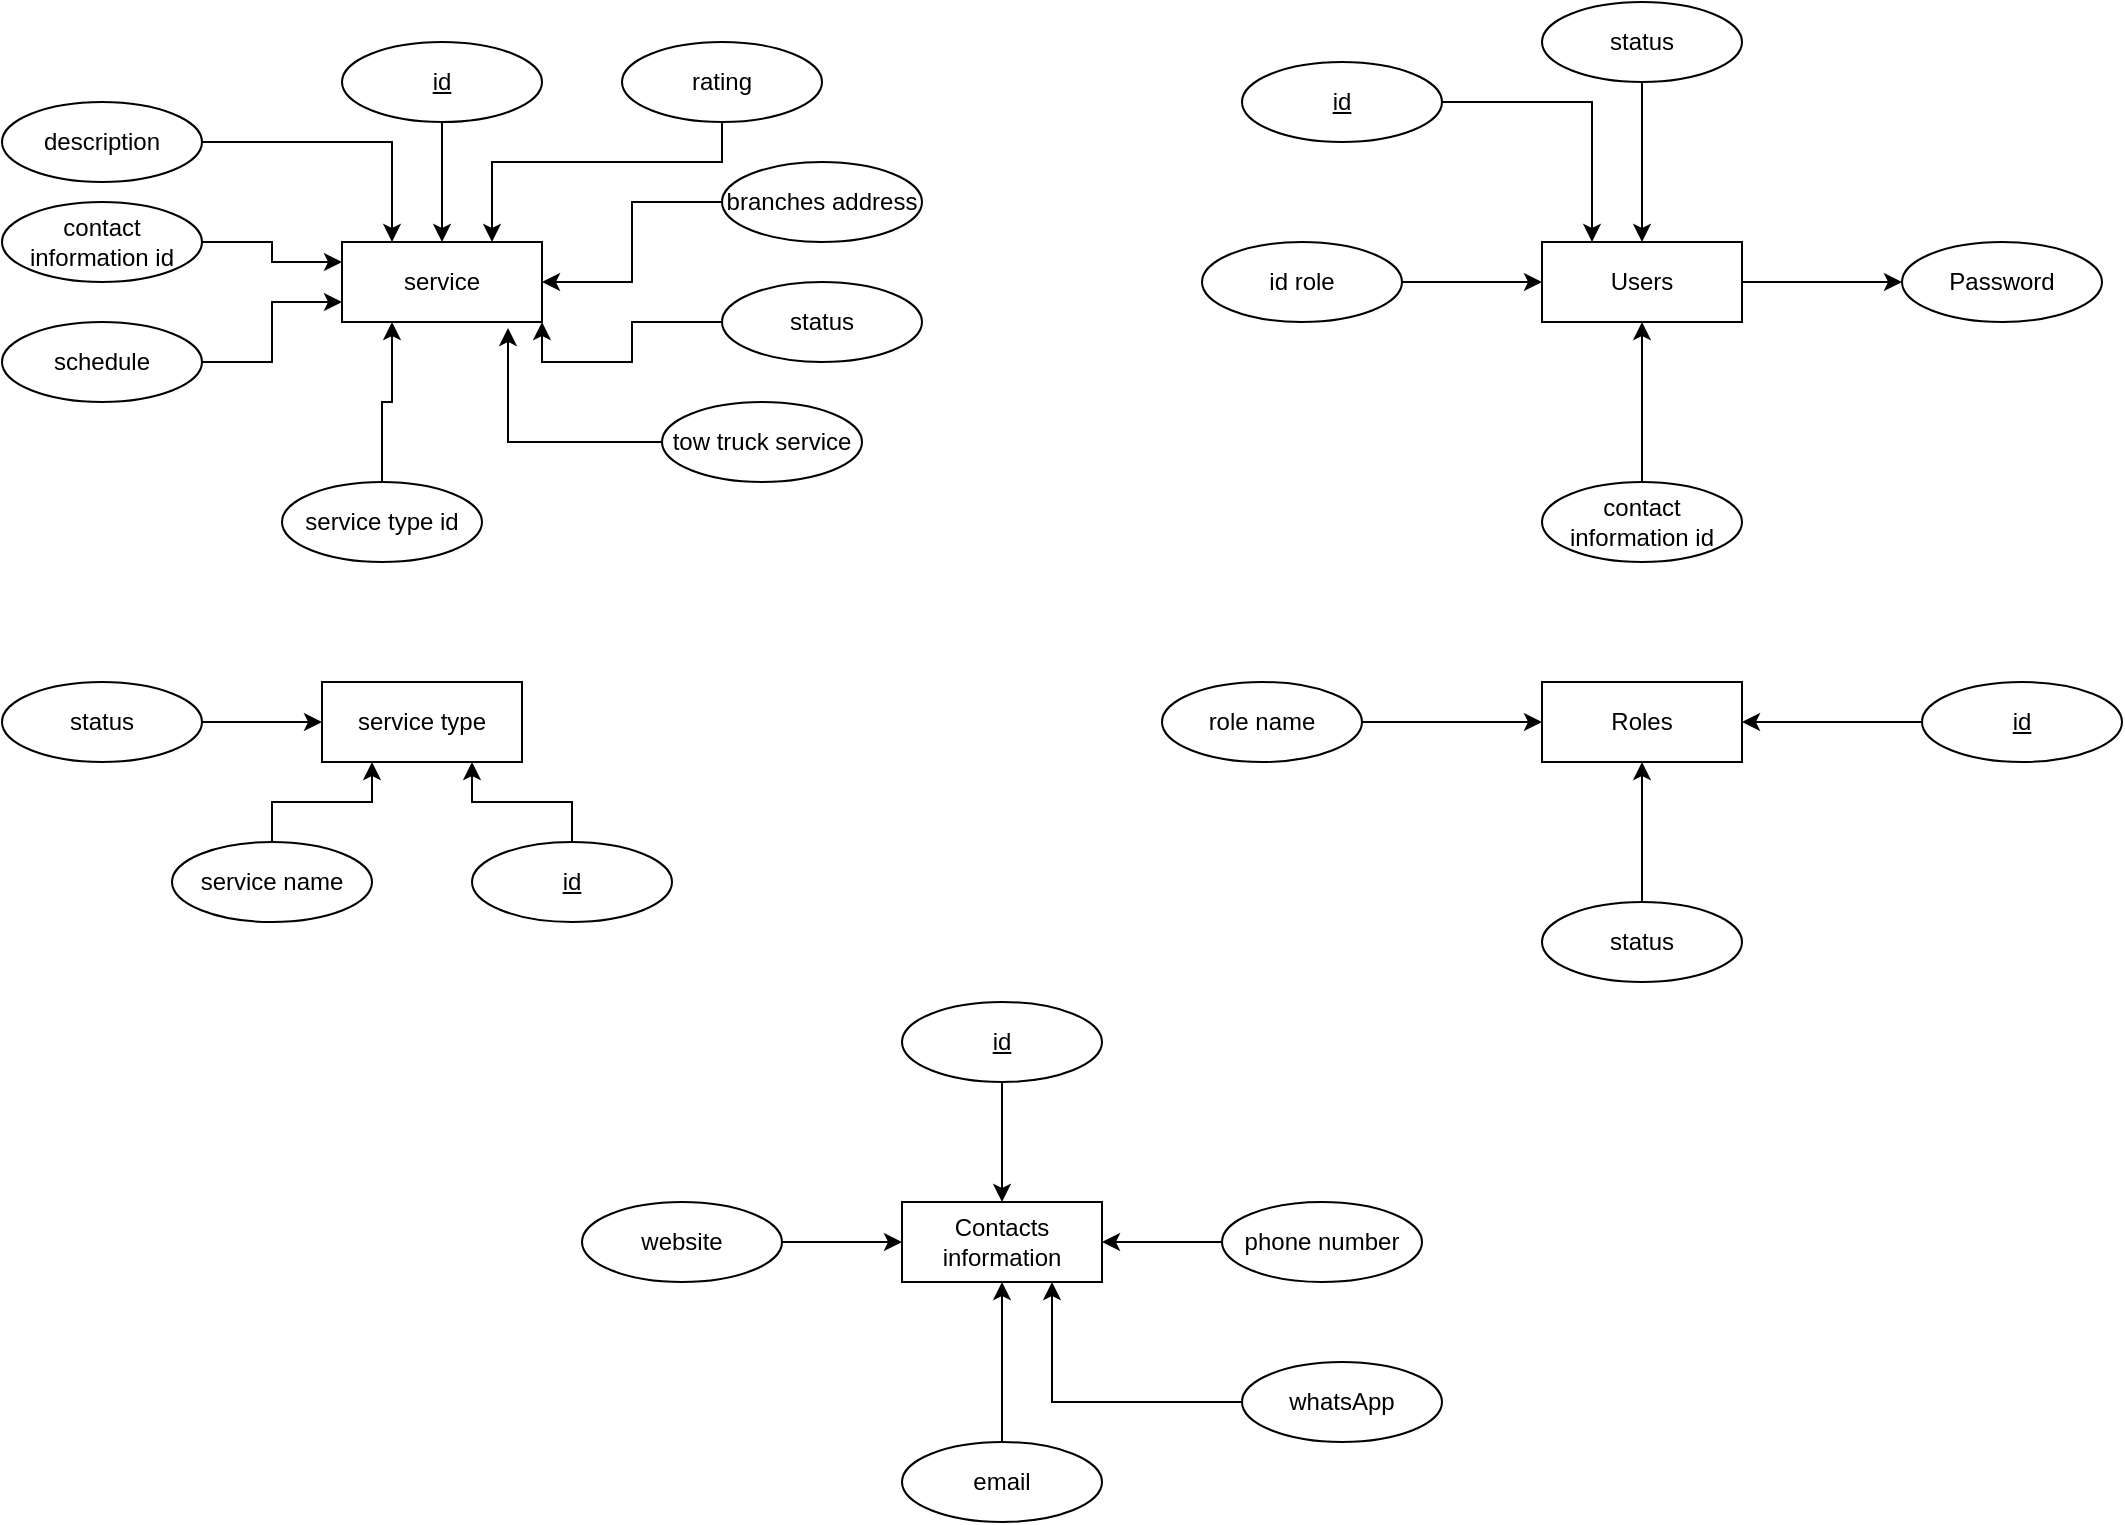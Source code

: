 <mxfile version="21.6.8" type="github">
  <diagram name="Page-1" id="4ZnNFXyoEZe7LMFONqr0">
    <mxGraphModel dx="1035" dy="662" grid="1" gridSize="10" guides="1" tooltips="1" connect="1" arrows="1" fold="1" page="1" pageScale="1" pageWidth="850" pageHeight="1100" math="0" shadow="0">
      <root>
        <mxCell id="0" />
        <mxCell id="1" parent="0" />
        <mxCell id="6k_cG2A3B_EXTdvcoZ3U-2" value="service" style="whiteSpace=wrap;html=1;align=center;" parent="1" vertex="1">
          <mxGeometry x="320" y="200" width="100" height="40" as="geometry" />
        </mxCell>
        <mxCell id="6k_cG2A3B_EXTdvcoZ3U-3" value="" style="line;strokeWidth=1;rotatable=0;dashed=0;labelPosition=right;align=left;verticalAlign=middle;spacingTop=0;spacingLeft=6;points=[];portConstraint=eastwest;" parent="1" vertex="1">
          <mxGeometry x="360" y="300" width="80" as="geometry" />
        </mxCell>
        <mxCell id="6k_cG2A3B_EXTdvcoZ3U-7" style="edgeStyle=orthogonalEdgeStyle;rounded=0;orthogonalLoop=1;jettySize=auto;html=1;entryX=1;entryY=0.5;entryDx=0;entryDy=0;" parent="1" source="6k_cG2A3B_EXTdvcoZ3U-6" target="6k_cG2A3B_EXTdvcoZ3U-2" edge="1">
          <mxGeometry relative="1" as="geometry" />
        </mxCell>
        <mxCell id="6k_cG2A3B_EXTdvcoZ3U-6" value="branches address" style="ellipse;whiteSpace=wrap;html=1;align=center;" parent="1" vertex="1">
          <mxGeometry x="510" y="160" width="100" height="40" as="geometry" />
        </mxCell>
        <mxCell id="6k_cG2A3B_EXTdvcoZ3U-9" style="edgeStyle=orthogonalEdgeStyle;rounded=0;orthogonalLoop=1;jettySize=auto;html=1;" parent="1" source="6k_cG2A3B_EXTdvcoZ3U-8" target="6k_cG2A3B_EXTdvcoZ3U-2" edge="1">
          <mxGeometry relative="1" as="geometry" />
        </mxCell>
        <mxCell id="6k_cG2A3B_EXTdvcoZ3U-8" value="id" style="ellipse;whiteSpace=wrap;html=1;align=center;fontStyle=4;" parent="1" vertex="1">
          <mxGeometry x="320" y="100" width="100" height="40" as="geometry" />
        </mxCell>
        <mxCell id="6k_cG2A3B_EXTdvcoZ3U-12" style="edgeStyle=orthogonalEdgeStyle;rounded=0;orthogonalLoop=1;jettySize=auto;html=1;entryX=0.75;entryY=0;entryDx=0;entryDy=0;exitX=0;exitY=0.5;exitDx=0;exitDy=0;" parent="1" source="6k_cG2A3B_EXTdvcoZ3U-10" target="6k_cG2A3B_EXTdvcoZ3U-2" edge="1">
          <mxGeometry relative="1" as="geometry">
            <Array as="points">
              <mxPoint x="510" y="160" />
              <mxPoint x="395" y="160" />
            </Array>
          </mxGeometry>
        </mxCell>
        <mxCell id="6k_cG2A3B_EXTdvcoZ3U-10" value="rating" style="ellipse;whiteSpace=wrap;html=1;align=center;" parent="1" vertex="1">
          <mxGeometry x="460" y="100" width="100" height="40" as="geometry" />
        </mxCell>
        <mxCell id="6k_cG2A3B_EXTdvcoZ3U-14" style="edgeStyle=orthogonalEdgeStyle;rounded=0;orthogonalLoop=1;jettySize=auto;html=1;entryX=0;entryY=0.75;entryDx=0;entryDy=0;" parent="1" source="6k_cG2A3B_EXTdvcoZ3U-13" target="6k_cG2A3B_EXTdvcoZ3U-2" edge="1">
          <mxGeometry relative="1" as="geometry" />
        </mxCell>
        <mxCell id="6k_cG2A3B_EXTdvcoZ3U-13" value="schedule" style="ellipse;whiteSpace=wrap;html=1;align=center;" parent="1" vertex="1">
          <mxGeometry x="150" y="240" width="100" height="40" as="geometry" />
        </mxCell>
        <mxCell id="6k_cG2A3B_EXTdvcoZ3U-16" style="edgeStyle=orthogonalEdgeStyle;rounded=0;orthogonalLoop=1;jettySize=auto;html=1;entryX=0;entryY=0.25;entryDx=0;entryDy=0;" parent="1" source="6k_cG2A3B_EXTdvcoZ3U-15" target="6k_cG2A3B_EXTdvcoZ3U-2" edge="1">
          <mxGeometry relative="1" as="geometry" />
        </mxCell>
        <mxCell id="6k_cG2A3B_EXTdvcoZ3U-15" value="contact information id" style="ellipse;whiteSpace=wrap;html=1;align=center;" parent="1" vertex="1">
          <mxGeometry x="150" y="180" width="100" height="40" as="geometry" />
        </mxCell>
        <mxCell id="6k_cG2A3B_EXTdvcoZ3U-18" style="edgeStyle=orthogonalEdgeStyle;rounded=0;orthogonalLoop=1;jettySize=auto;html=1;entryX=0.25;entryY=0;entryDx=0;entryDy=0;" parent="1" source="6k_cG2A3B_EXTdvcoZ3U-17" target="6k_cG2A3B_EXTdvcoZ3U-2" edge="1">
          <mxGeometry relative="1" as="geometry" />
        </mxCell>
        <mxCell id="6k_cG2A3B_EXTdvcoZ3U-17" value="description" style="ellipse;whiteSpace=wrap;html=1;align=center;" parent="1" vertex="1">
          <mxGeometry x="150" y="130" width="100" height="40" as="geometry" />
        </mxCell>
        <mxCell id="2XloK-BeQbmO1Se2qZyU-5" style="edgeStyle=orthogonalEdgeStyle;rounded=0;orthogonalLoop=1;jettySize=auto;html=1;entryX=0.25;entryY=1;entryDx=0;entryDy=0;" parent="1" source="2XloK-BeQbmO1Se2qZyU-1" target="2XloK-BeQbmO1Se2qZyU-8" edge="1">
          <mxGeometry relative="1" as="geometry">
            <mxPoint x="315" y="440" as="targetPoint" />
          </mxGeometry>
        </mxCell>
        <mxCell id="2XloK-BeQbmO1Se2qZyU-1" value="service name" style="ellipse;whiteSpace=wrap;html=1;align=center;" parent="1" vertex="1">
          <mxGeometry x="235" y="500" width="100" height="40" as="geometry" />
        </mxCell>
        <mxCell id="2XloK-BeQbmO1Se2qZyU-4" style="edgeStyle=orthogonalEdgeStyle;rounded=0;orthogonalLoop=1;jettySize=auto;html=1;entryX=0.75;entryY=1;entryDx=0;entryDy=0;" parent="1" source="2XloK-BeQbmO1Se2qZyU-3" target="2XloK-BeQbmO1Se2qZyU-8" edge="1">
          <mxGeometry relative="1" as="geometry">
            <mxPoint x="415" y="440" as="targetPoint" />
          </mxGeometry>
        </mxCell>
        <mxCell id="2XloK-BeQbmO1Se2qZyU-3" value="id" style="ellipse;whiteSpace=wrap;html=1;align=center;fontStyle=4;" parent="1" vertex="1">
          <mxGeometry x="385" y="500" width="100" height="40" as="geometry" />
        </mxCell>
        <mxCell id="2XloK-BeQbmO1Se2qZyU-7" style="edgeStyle=orthogonalEdgeStyle;rounded=0;orthogonalLoop=1;jettySize=auto;html=1;entryX=0.83;entryY=1.075;entryDx=0;entryDy=0;entryPerimeter=0;" parent="1" source="2XloK-BeQbmO1Se2qZyU-6" target="6k_cG2A3B_EXTdvcoZ3U-2" edge="1">
          <mxGeometry relative="1" as="geometry" />
        </mxCell>
        <mxCell id="2XloK-BeQbmO1Se2qZyU-6" value="tow truck service" style="ellipse;whiteSpace=wrap;html=1;align=center;" parent="1" vertex="1">
          <mxGeometry x="480" y="280" width="100" height="40" as="geometry" />
        </mxCell>
        <mxCell id="2XloK-BeQbmO1Se2qZyU-8" value="service type" style="whiteSpace=wrap;html=1;align=center;" parent="1" vertex="1">
          <mxGeometry x="310" y="420" width="100" height="40" as="geometry" />
        </mxCell>
        <mxCell id="2XloK-BeQbmO1Se2qZyU-16" style="edgeStyle=orthogonalEdgeStyle;rounded=0;orthogonalLoop=1;jettySize=auto;html=1;entryX=0.25;entryY=1;entryDx=0;entryDy=0;" parent="1" source="2XloK-BeQbmO1Se2qZyU-9" target="6k_cG2A3B_EXTdvcoZ3U-2" edge="1">
          <mxGeometry relative="1" as="geometry" />
        </mxCell>
        <mxCell id="2XloK-BeQbmO1Se2qZyU-9" value="service type id" style="ellipse;whiteSpace=wrap;html=1;align=center;" parent="1" vertex="1">
          <mxGeometry x="290" y="320" width="100" height="40" as="geometry" />
        </mxCell>
        <mxCell id="2XloK-BeQbmO1Se2qZyU-12" style="edgeStyle=orthogonalEdgeStyle;rounded=0;orthogonalLoop=1;jettySize=auto;html=1;entryX=1;entryY=1;entryDx=0;entryDy=0;" parent="1" source="2XloK-BeQbmO1Se2qZyU-11" target="6k_cG2A3B_EXTdvcoZ3U-2" edge="1">
          <mxGeometry relative="1" as="geometry" />
        </mxCell>
        <mxCell id="2XloK-BeQbmO1Se2qZyU-11" value="status" style="ellipse;whiteSpace=wrap;html=1;align=center;" parent="1" vertex="1">
          <mxGeometry x="510" y="220" width="100" height="40" as="geometry" />
        </mxCell>
        <mxCell id="2XloK-BeQbmO1Se2qZyU-14" style="edgeStyle=orthogonalEdgeStyle;rounded=0;orthogonalLoop=1;jettySize=auto;html=1;entryX=0;entryY=0.5;entryDx=0;entryDy=0;" parent="1" source="2XloK-BeQbmO1Se2qZyU-13" target="2XloK-BeQbmO1Se2qZyU-8" edge="1">
          <mxGeometry relative="1" as="geometry" />
        </mxCell>
        <mxCell id="2XloK-BeQbmO1Se2qZyU-13" value="status" style="ellipse;whiteSpace=wrap;html=1;align=center;" parent="1" vertex="1">
          <mxGeometry x="150" y="420" width="100" height="40" as="geometry" />
        </mxCell>
        <mxCell id="l1hx-izmJNsPAIyKJFCx-7" value="" style="edgeStyle=orthogonalEdgeStyle;rounded=0;orthogonalLoop=1;jettySize=auto;html=1;" edge="1" parent="1" source="l1hx-izmJNsPAIyKJFCx-1" target="l1hx-izmJNsPAIyKJFCx-6">
          <mxGeometry relative="1" as="geometry" />
        </mxCell>
        <mxCell id="l1hx-izmJNsPAIyKJFCx-1" value="Users" style="whiteSpace=wrap;html=1;align=center;" vertex="1" parent="1">
          <mxGeometry x="920" y="200" width="100" height="40" as="geometry" />
        </mxCell>
        <mxCell id="l1hx-izmJNsPAIyKJFCx-4" value="" style="edgeStyle=orthogonalEdgeStyle;rounded=0;orthogonalLoop=1;jettySize=auto;html=1;" edge="1" parent="1" source="l1hx-izmJNsPAIyKJFCx-2" target="l1hx-izmJNsPAIyKJFCx-1">
          <mxGeometry relative="1" as="geometry" />
        </mxCell>
        <mxCell id="l1hx-izmJNsPAIyKJFCx-2" value="contact information id" style="ellipse;whiteSpace=wrap;html=1;align=center;" vertex="1" parent="1">
          <mxGeometry x="920" y="320" width="100" height="40" as="geometry" />
        </mxCell>
        <mxCell id="l1hx-izmJNsPAIyKJFCx-6" value="Password" style="ellipse;whiteSpace=wrap;html=1;align=center;" vertex="1" parent="1">
          <mxGeometry x="1100" y="200" width="100" height="40" as="geometry" />
        </mxCell>
        <mxCell id="l1hx-izmJNsPAIyKJFCx-9" value="" style="edgeStyle=orthogonalEdgeStyle;rounded=0;orthogonalLoop=1;jettySize=auto;html=1;" edge="1" parent="1" source="l1hx-izmJNsPAIyKJFCx-8" target="l1hx-izmJNsPAIyKJFCx-1">
          <mxGeometry relative="1" as="geometry" />
        </mxCell>
        <mxCell id="l1hx-izmJNsPAIyKJFCx-8" value="status" style="ellipse;whiteSpace=wrap;html=1;align=center;" vertex="1" parent="1">
          <mxGeometry x="920" y="80" width="100" height="40" as="geometry" />
        </mxCell>
        <mxCell id="l1hx-izmJNsPAIyKJFCx-11" value="" style="edgeStyle=orthogonalEdgeStyle;rounded=0;orthogonalLoop=1;jettySize=auto;html=1;" edge="1" parent="1" source="l1hx-izmJNsPAIyKJFCx-10" target="l1hx-izmJNsPAIyKJFCx-1">
          <mxGeometry relative="1" as="geometry" />
        </mxCell>
        <mxCell id="l1hx-izmJNsPAIyKJFCx-10" value="id role" style="ellipse;whiteSpace=wrap;html=1;align=center;" vertex="1" parent="1">
          <mxGeometry x="750" y="200" width="100" height="40" as="geometry" />
        </mxCell>
        <mxCell id="l1hx-izmJNsPAIyKJFCx-13" style="edgeStyle=orthogonalEdgeStyle;rounded=0;orthogonalLoop=1;jettySize=auto;html=1;entryX=0.25;entryY=0;entryDx=0;entryDy=0;" edge="1" parent="1" source="l1hx-izmJNsPAIyKJFCx-12" target="l1hx-izmJNsPAIyKJFCx-1">
          <mxGeometry relative="1" as="geometry" />
        </mxCell>
        <mxCell id="l1hx-izmJNsPAIyKJFCx-12" value="id" style="ellipse;whiteSpace=wrap;html=1;align=center;fontStyle=4;" vertex="1" parent="1">
          <mxGeometry x="770" y="110" width="100" height="40" as="geometry" />
        </mxCell>
        <mxCell id="l1hx-izmJNsPAIyKJFCx-16" value="Roles" style="whiteSpace=wrap;html=1;align=center;" vertex="1" parent="1">
          <mxGeometry x="920" y="420" width="100" height="40" as="geometry" />
        </mxCell>
        <mxCell id="l1hx-izmJNsPAIyKJFCx-18" value="" style="edgeStyle=orthogonalEdgeStyle;rounded=0;orthogonalLoop=1;jettySize=auto;html=1;" edge="1" parent="1" source="l1hx-izmJNsPAIyKJFCx-17" target="l1hx-izmJNsPAIyKJFCx-16">
          <mxGeometry relative="1" as="geometry" />
        </mxCell>
        <mxCell id="l1hx-izmJNsPAIyKJFCx-17" value="role name" style="ellipse;whiteSpace=wrap;html=1;align=center;" vertex="1" parent="1">
          <mxGeometry x="730" y="420" width="100" height="40" as="geometry" />
        </mxCell>
        <mxCell id="l1hx-izmJNsPAIyKJFCx-20" value="" style="edgeStyle=orthogonalEdgeStyle;rounded=0;orthogonalLoop=1;jettySize=auto;html=1;" edge="1" parent="1" source="l1hx-izmJNsPAIyKJFCx-19" target="l1hx-izmJNsPAIyKJFCx-16">
          <mxGeometry relative="1" as="geometry" />
        </mxCell>
        <mxCell id="l1hx-izmJNsPAIyKJFCx-19" value="status" style="ellipse;whiteSpace=wrap;html=1;align=center;" vertex="1" parent="1">
          <mxGeometry x="920" y="530" width="100" height="40" as="geometry" />
        </mxCell>
        <mxCell id="l1hx-izmJNsPAIyKJFCx-22" value="" style="edgeStyle=orthogonalEdgeStyle;rounded=0;orthogonalLoop=1;jettySize=auto;html=1;" edge="1" parent="1" source="l1hx-izmJNsPAIyKJFCx-21" target="l1hx-izmJNsPAIyKJFCx-16">
          <mxGeometry relative="1" as="geometry" />
        </mxCell>
        <mxCell id="l1hx-izmJNsPAIyKJFCx-21" value="id" style="ellipse;whiteSpace=wrap;html=1;align=center;fontStyle=4;" vertex="1" parent="1">
          <mxGeometry x="1110" y="420" width="100" height="40" as="geometry" />
        </mxCell>
        <mxCell id="l1hx-izmJNsPAIyKJFCx-23" value="Contacts information" style="whiteSpace=wrap;html=1;align=center;" vertex="1" parent="1">
          <mxGeometry x="600" y="680" width="100" height="40" as="geometry" />
        </mxCell>
        <mxCell id="l1hx-izmJNsPAIyKJFCx-26" value="" style="edgeStyle=orthogonalEdgeStyle;rounded=0;orthogonalLoop=1;jettySize=auto;html=1;" edge="1" parent="1" source="l1hx-izmJNsPAIyKJFCx-25" target="l1hx-izmJNsPAIyKJFCx-23">
          <mxGeometry relative="1" as="geometry" />
        </mxCell>
        <mxCell id="l1hx-izmJNsPAIyKJFCx-25" value="id" style="ellipse;whiteSpace=wrap;html=1;align=center;fontStyle=4;" vertex="1" parent="1">
          <mxGeometry x="600" y="580" width="100" height="40" as="geometry" />
        </mxCell>
        <mxCell id="l1hx-izmJNsPAIyKJFCx-28" value="" style="edgeStyle=orthogonalEdgeStyle;rounded=0;orthogonalLoop=1;jettySize=auto;html=1;" edge="1" parent="1" source="l1hx-izmJNsPAIyKJFCx-27" target="l1hx-izmJNsPAIyKJFCx-23">
          <mxGeometry relative="1" as="geometry" />
        </mxCell>
        <mxCell id="l1hx-izmJNsPAIyKJFCx-27" value="email" style="ellipse;whiteSpace=wrap;html=1;align=center;" vertex="1" parent="1">
          <mxGeometry x="600" y="800" width="100" height="40" as="geometry" />
        </mxCell>
        <mxCell id="l1hx-izmJNsPAIyKJFCx-30" value="" style="edgeStyle=orthogonalEdgeStyle;rounded=0;orthogonalLoop=1;jettySize=auto;html=1;" edge="1" parent="1" source="l1hx-izmJNsPAIyKJFCx-29" target="l1hx-izmJNsPAIyKJFCx-23">
          <mxGeometry relative="1" as="geometry" />
        </mxCell>
        <mxCell id="l1hx-izmJNsPAIyKJFCx-29" value="phone number" style="ellipse;whiteSpace=wrap;html=1;align=center;" vertex="1" parent="1">
          <mxGeometry x="760" y="680" width="100" height="40" as="geometry" />
        </mxCell>
        <mxCell id="l1hx-izmJNsPAIyKJFCx-32" style="edgeStyle=orthogonalEdgeStyle;rounded=0;orthogonalLoop=1;jettySize=auto;html=1;entryX=0.75;entryY=1;entryDx=0;entryDy=0;" edge="1" parent="1" source="l1hx-izmJNsPAIyKJFCx-31" target="l1hx-izmJNsPAIyKJFCx-23">
          <mxGeometry relative="1" as="geometry" />
        </mxCell>
        <mxCell id="l1hx-izmJNsPAIyKJFCx-31" value="whatsApp" style="ellipse;whiteSpace=wrap;html=1;align=center;" vertex="1" parent="1">
          <mxGeometry x="770" y="760" width="100" height="40" as="geometry" />
        </mxCell>
        <mxCell id="l1hx-izmJNsPAIyKJFCx-34" value="" style="edgeStyle=orthogonalEdgeStyle;rounded=0;orthogonalLoop=1;jettySize=auto;html=1;" edge="1" parent="1" source="l1hx-izmJNsPAIyKJFCx-33" target="l1hx-izmJNsPAIyKJFCx-23">
          <mxGeometry relative="1" as="geometry" />
        </mxCell>
        <mxCell id="l1hx-izmJNsPAIyKJFCx-33" value="website" style="ellipse;whiteSpace=wrap;html=1;align=center;" vertex="1" parent="1">
          <mxGeometry x="440" y="680" width="100" height="40" as="geometry" />
        </mxCell>
      </root>
    </mxGraphModel>
  </diagram>
</mxfile>
